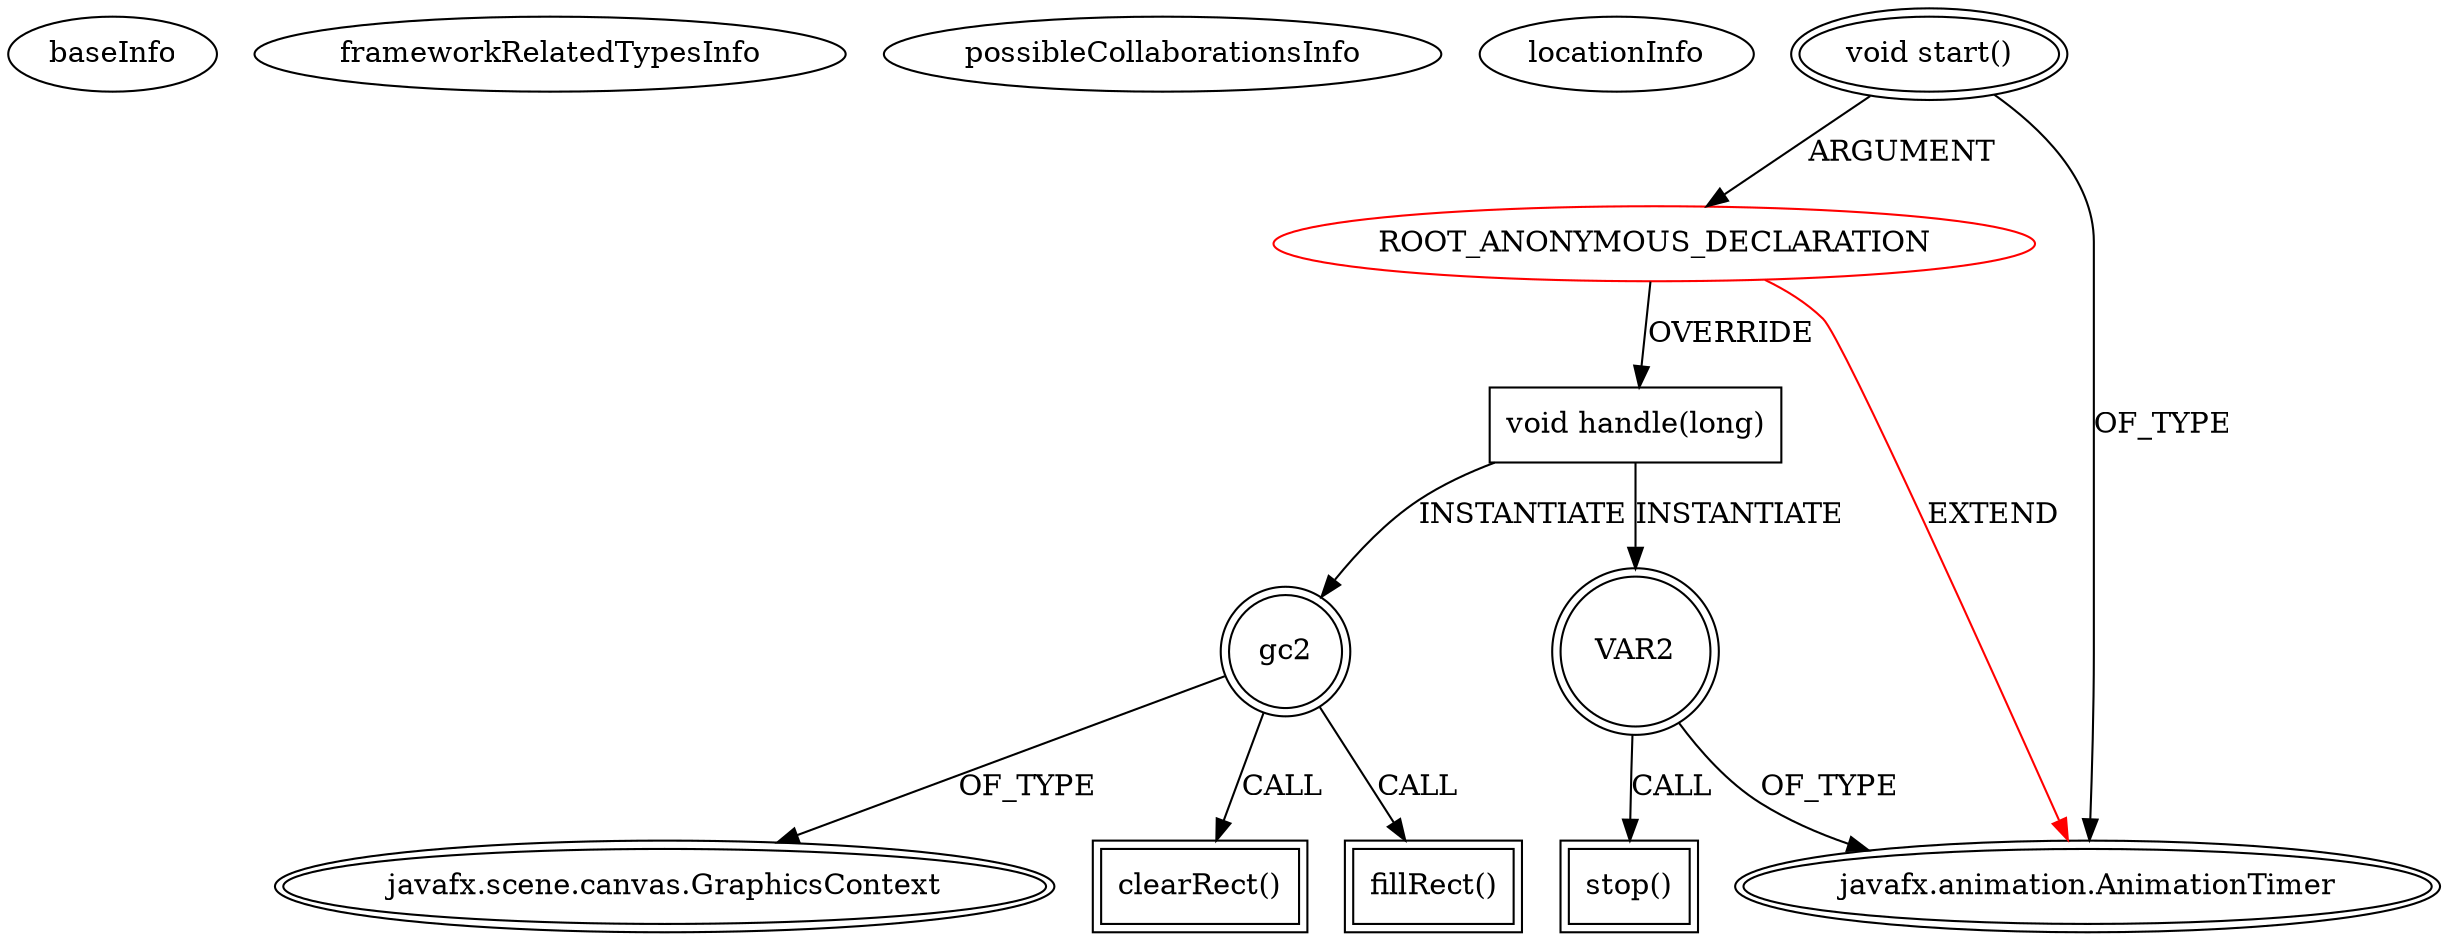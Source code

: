 digraph {
baseInfo[graphId=2,category="extension_graph",isAnonymous=true,possibleRelation=false]
frameworkRelatedTypesInfo[0="javafx.animation.AnimationTimer"]
possibleCollaborationsInfo[]
locationInfo[projectName="5agado-genetic_algorithms",filePath="/5agado-genetic_algorithms/genetic_algorithms-master/src/test/java/bobsMaze/BobsMaze.java",contextSignature="void start(javafx.stage.Stage)",graphId="2"]
0[label="ROOT_ANONYMOUS_DECLARATION",vertexType="ROOT_ANONYMOUS_DECLARATION",isFrameworkType=false,color=red]
1[label="javafx.animation.AnimationTimer",vertexType="FRAMEWORK_CLASS_TYPE",isFrameworkType=true,peripheries=2]
2[label="void start()",vertexType="OUTSIDE_CALL",isFrameworkType=true,peripheries=2]
4[label="void handle(long)",vertexType="OVERRIDING_METHOD_DECLARATION",isFrameworkType=false,shape=box]
5[label="gc2",vertexType="VARIABLE_EXPRESION",isFrameworkType=true,peripheries=2,shape=circle]
7[label="javafx.scene.canvas.GraphicsContext",vertexType="FRAMEWORK_CLASS_TYPE",isFrameworkType=true,peripheries=2]
6[label="clearRect()",vertexType="INSIDE_CALL",isFrameworkType=true,peripheries=2,shape=box]
9[label="fillRect()",vertexType="INSIDE_CALL",isFrameworkType=true,peripheries=2,shape=box]
10[label="VAR2",vertexType="VARIABLE_EXPRESION",isFrameworkType=true,peripheries=2,shape=circle]
11[label="stop()",vertexType="INSIDE_CALL",isFrameworkType=true,peripheries=2,shape=box]
0->1[label="EXTEND",color=red]
2->0[label="ARGUMENT"]
2->1[label="OF_TYPE"]
0->4[label="OVERRIDE"]
4->5[label="INSTANTIATE"]
5->7[label="OF_TYPE"]
5->6[label="CALL"]
5->9[label="CALL"]
4->10[label="INSTANTIATE"]
10->1[label="OF_TYPE"]
10->11[label="CALL"]
}
